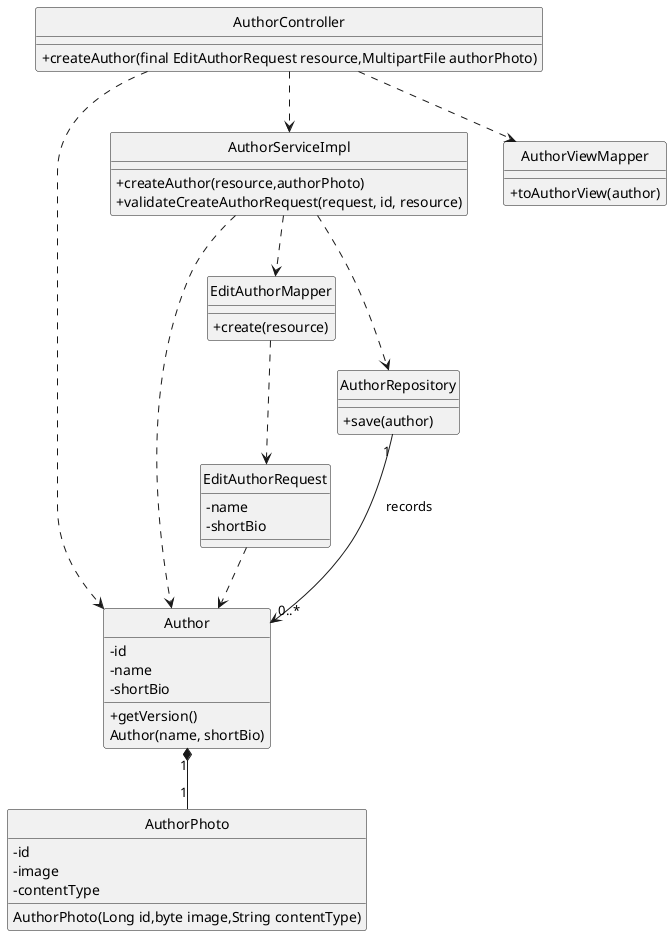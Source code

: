 @startuml
'https://plantuml.com/class-diagram

hide circle
skinparam classAttributeIconSize 0

class Author{
    - id
    - name
    - shortBio
    + getVersion()
    Author(name, shortBio)
}

class AuthorPhoto{
    - id
    - image
    - contentType
    AuthorPhoto(Long id,byte image,String contentType)
}

class AuthorController
{
    + createAuthor(final EditAuthorRequest resource,MultipartFile authorPhoto)
}
class AuthorServiceImpl
{
    + createAuthor(resource,authorPhoto)
    + validateCreateAuthorRequest(request, id, resource)
}
class AuthorViewMapper
{
    + toAuthorView(author)
}

class EditAuthorMapper
{
    + create(resource)
}

class AuthorRepository
{
    + save(author)
}

class EditAuthorRequest
{
    - name
    - shortBio
}

AuthorController ..> AuthorServiceImpl
AuthorController ..> AuthorViewMapper
AuthorServiceImpl ..> EditAuthorMapper
AuthorServiceImpl ..> AuthorRepository
EditAuthorMapper ..> EditAuthorRequest
AuthorController ..> Author
AuthorServiceImpl ..> Author
EditAuthorRequest ..> Author
AuthorRepository "1" --> "0..*" Author: records
Author "1" *-- "1" AuthorPhoto

@enduml
